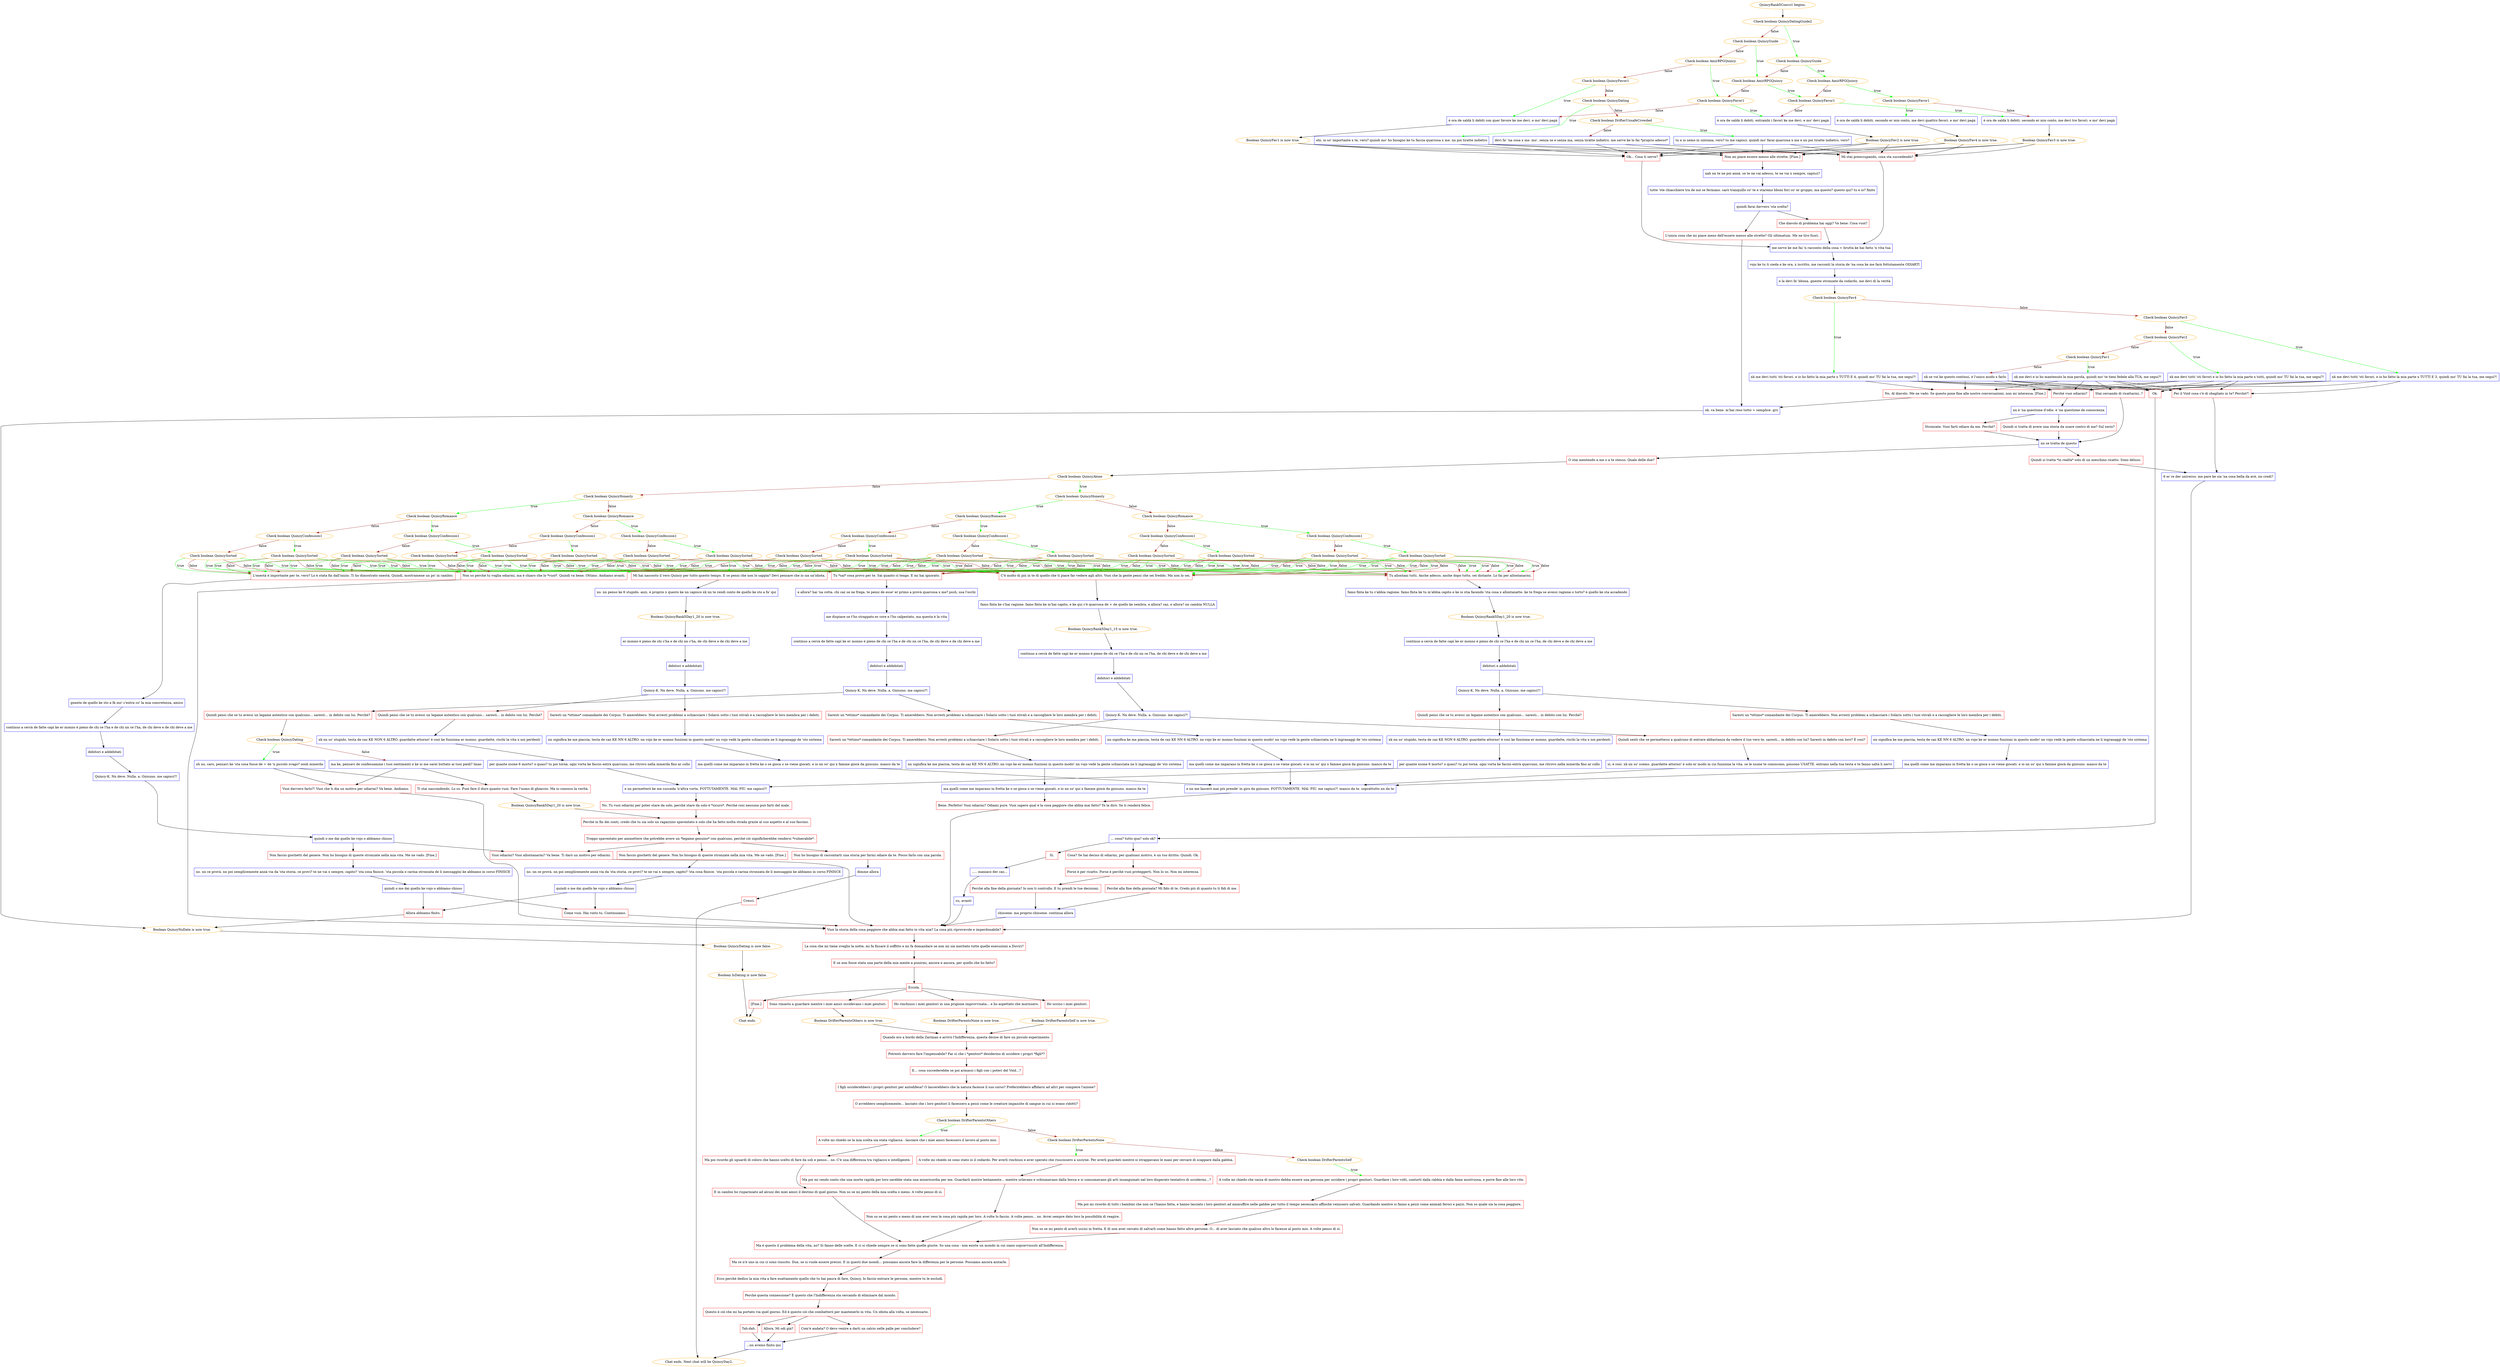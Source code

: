 digraph {
	"QuincyRank5Convo1 begins." [color=orange];
		"QuincyRank5Convo1 begins." -> j920046062;
	j920046062 [label="Check boolean QuincyDatingGuide2",color=orange];
		j920046062 -> j3409039876 [label=true,color=green];
		j920046062 -> j708089982 [label=false,color=brown];
	j3409039876 [label="Check boolean QuincyGuide",color=orange];
		j3409039876 -> j2793581694 [label=true,color=green];
		j3409039876 -> j992729101 [label=false,color=brown];
	j708089982 [label="Check boolean QuincyGuide",color=orange];
		j708089982 -> j992729101 [label=true,color=green];
		j708089982 -> j3862129622 [label=false,color=brown];
	j2793581694 [label="Check boolean AmirRPGQuincy",color=orange];
		j2793581694 -> j2452633168 [label=true,color=green];
		j2793581694 -> j684930221 [label=false,color=brown];
	j992729101 [label="Check boolean AmirRPGQuincy",color=orange];
		j992729101 -> j684930221 [label=true,color=green];
		j992729101 -> j1693453522 [label=false,color=brown];
	j3862129622 [label="Check boolean AmirRPGQuincy",color=orange];
		j3862129622 -> j1693453522 [label=true,color=green];
		j3862129622 -> j666547227 [label=false,color=brown];
	j2452633168 [label="Check boolean QuincyFavor1",color=orange];
		j2452633168 -> j701047680 [label=true,color=green];
		j2452633168 -> j4052194170 [label=false,color=brown];
	j684930221 [label="Check boolean QuincyFavor1",color=orange];
		j684930221 -> j4052194170 [label=true,color=green];
		j684930221 -> j2989377249 [label=false,color=brown];
	j1693453522 [label="Check boolean QuincyFavor1",color=orange];
		j1693453522 -> j2989377249 [label=true,color=green];
		j1693453522 -> j2379572756 [label=false,color=brown];
	j666547227 [label="Check boolean QuincyFavor1",color=orange];
		j666547227 -> j2379572756 [label=true,color=green];
		j666547227 -> j3355768634 [label=false,color=brown];
	j701047680 [label="è ora de saldà li debiti. secondo er mio conto, me devi quattro favori. e mo' devi pagà",shape=box,color=blue];
		j701047680 -> j3850502311;
	j4052194170 [label="è ora de saldà li debiti. secondo er mio conto, me devi tre favori. e mo' devi pagà",shape=box,color=blue];
		j4052194170 -> j3892029103;
	j2989377249 [label="è ora de saldà li debiti. entrambi i favori ke me devi. e mo' devi pagà",shape=box,color=blue];
		j2989377249 -> j2165949769;
	j2379572756 [label="è ora de saldà li debiti con quer favore ke me devi. e mo' devi pagà",shape=box,color=blue];
		j2379572756 -> j2285578180;
	j3355768634 [label="Check boolean QuincyDating",color=orange];
		j3355768634 -> j3537164034 [label=true,color=green];
		j3355768634 -> j948562555 [label=false,color=brown];
	j3850502311 [label="Boolean QuincyFav4 is now true.",color=orange];
		j3850502311 -> j2754815529;
		j3850502311 -> j3950733001;
		j3850502311 -> j2331091642;
	j3892029103 [label="Boolean QuincyFav3 is now true.",color=orange];
		j3892029103 -> j2754815529;
		j3892029103 -> j3950733001;
		j3892029103 -> j2331091642;
	j2165949769 [label="Boolean QuincyFav2 is now true.",color=orange];
		j2165949769 -> j2754815529;
		j2165949769 -> j3950733001;
		j2165949769 -> j2331091642;
	j2285578180 [label="Boolean QuincyFav1 is now true.",color=orange];
		j2285578180 -> j2754815529;
		j2285578180 -> j3950733001;
		j2285578180 -> j2331091642;
	j3537164034 [label="ehi. io so' importante x te, vero? quindi mo' ho bisogno ke tu faccia quarcosa x me. nn poi tiratte indietro",shape=box,color=blue];
		j3537164034 -> j2754815529;
		j3537164034 -> j3950733001;
		j3537164034 -> j2331091642;
	j948562555 [label="Check boolean DrifterUnsafeCrowded",color=orange];
		j948562555 -> j3639328748 [label=true,color=green];
		j948562555 -> j592000286 [label=false,color=brown];
	j2754815529 [label="Mi stai preoccupando, cosa sta succedendo?",shape=box,color=red];
		j2754815529 -> j4182161613;
	j3950733001 [label="Ok... Cosa ti serve?",shape=box,color=red];
		j3950733001 -> j4182161613;
	j2331091642 [label="Non mi piace essere messo alle strette. [Fine.]",shape=box,color=red];
		j2331091642 -> j2233540168;
	j3639328748 [label="tu e io semo in sintonia, vero? tu me capisci. quindi mo' farai quarcosa x me e nn poi tiratte indietro, vero?",shape=box,color=blue];
		j3639328748 -> j2754815529;
		j3639328748 -> j3950733001;
		j3639328748 -> j2331091642;
	j592000286 [label="devi fa' 'na cosa x me. mo', senza se e senza ma, senza tiratte indietro. me serve ke lo fai *proprio adesso*",shape=box,color=blue];
		j592000286 -> j2754815529;
		j592000286 -> j3950733001;
		j592000286 -> j2331091642;
	j4182161613 [label="me serve ke me fai 'n racconto della cosa + brutta ke hai fatto 'n vita tua",shape=box,color=blue];
		j4182161613 -> j593469380;
	j2233540168 [label="nah nn te ne poi annà. se te ne vai adesso, te ne vai x sempre, capisci?",shape=box,color=blue];
		j2233540168 -> j790139709;
	j593469380 [label="vojo ke tu ti sieda e ke ora, x iscritto, me racconti la storia de 'na cosa ke me farà fottutamente ODIARTI",shape=box,color=blue];
		j593469380 -> j3042526010;
	j790139709 [label="tutte 'ste chiacchiere tra de noi se fermano. sarò tranquillo co' te e staremo bboni fori co' er gruppo, ma questo? questo qui? tu e io? finito",shape=box,color=blue];
		j790139709 -> j3256667871;
	j3042526010 [label="e la devi fa' bbona. gnente stronzate da codardo, me devi dì la verità",shape=box,color=blue];
		j3042526010 -> j999068143;
	j3256667871 [label="quindi farai davvero 'sta scelta?",shape=box,color=blue];
		j3256667871 -> j3613909290;
		j3256667871 -> j3314827254;
	j999068143 [label="Check boolean QuincyFav4",color=orange];
		j999068143 -> j4100530249 [label=true,color=green];
		j999068143 -> j1529579463 [label=false,color=brown];
	j3613909290 [label="Che diavolo di problema hai oggi? Va bene. Cosa vuoi?",shape=box,color=red];
		j3613909290 -> j4182161613;
	j3314827254 [label="L'unica cosa che mi piace meno dell'essere messo alle strette? Gli ultimatum. Me ne tiro fuori.",shape=box,color=red];
		j3314827254 -> j1192106724;
	j4100530249 [label="xk me devi tutti 'sti favori. e io ho fatto la mia parte x TUTTI E 4, quindi mo' TU fai la tua, me segui?!",shape=box,color=blue];
		j4100530249 -> j2610755089;
		j4100530249 -> j3828215683;
		j4100530249 -> j2967118774;
		j4100530249 -> j2806334098;
		j4100530249 -> j564487489;
	j1529579463 [label="Check boolean QuincyFav3",color=orange];
		j1529579463 -> j2546203650 [label=true,color=green];
		j1529579463 -> j844654374 [label=false,color=brown];
	j1192106724 [label="ok. va bene. m'hai reso tutto + semplice. grz",shape=box,color=blue];
		j1192106724 -> j3567260245;
	j2610755089 [label="Perché vuoi odiarmi?",shape=box,color=red];
		j2610755089 -> j80919501;
	j3828215683 [label="Stai cercando di ricattarmi..?",shape=box,color=red];
		j3828215683 -> j282524374;
	j2967118774 [label="Per il Void cosa c'è di sbagliato in te? Perché?!",shape=box,color=red];
		j2967118774 -> j1377960834;
	j2806334098 [label="Ok.",shape=box,color=red];
		j2806334098 -> j2290016812;
	j564487489 [label="No. Al diavolo. Me ne vado. Se questo pone fine alle nostre conversazioni, non mi interessa. [Fine.]",shape=box,color=red];
		j564487489 -> j1192106724;
	j2546203650 [label="xk me devi tutti 'sti favori. e io ho fatto la mia parte x TUTTI E 3, quindi mo' TU fai la tua, me segui?!",shape=box,color=blue];
		j2546203650 -> j2610755089;
		j2546203650 -> j3828215683;
		j2546203650 -> j2967118774;
		j2546203650 -> j2806334098;
		j2546203650 -> j564487489;
	j844654374 [label="Check boolean QuincyFav2",color=orange];
		j844654374 -> j3374474091 [label=true,color=green];
		j844654374 -> j3570312103 [label=false,color=brown];
	j3567260245 [label="Boolean QuincyNoDate is now true.",color=orange];
		j3567260245 -> j3990685114;
	j80919501 [label="nn è 'na questione d'odio. è 'na questione de conoscenza",shape=box,color=blue];
		j80919501 -> j3738623921;
		j80919501 -> j2528314309;
	j282524374 [label="nn se tratta de questo",shape=box,color=blue];
		j282524374 -> j2803336845;
		j282524374 -> j3973840550;
	j1377960834 [label="6 er re der universo. me pare ke sia 'na cosa bella da avè, nn credi?",shape=box,color=blue];
		j1377960834 -> j4003692365;
	j2290016812 [label="... cosa? tutto qua? solo ok?",shape=box,color=blue];
		j2290016812 -> j1536586125;
		j2290016812 -> j2248952859;
	j3374474091 [label="xk me devi tutti 'sti favori e io ho fatto la mia parte x tutti, quindi mo' TU fai la tua, me segui?!",shape=box,color=blue];
		j3374474091 -> j2610755089;
		j3374474091 -> j3828215683;
		j3374474091 -> j2967118774;
		j3374474091 -> j2806334098;
		j3374474091 -> j564487489;
	j3570312103 [label="Check boolean QuincyFav1",color=orange];
		j3570312103 -> j581542371 [label=true,color=green];
		j3570312103 -> j3437782288 [label=false,color=brown];
	j3990685114 [label="Boolean QuincyDating is now false.",color=orange];
		j3990685114 -> j178902881;
	j3738623921 [label="Stronzate. Vuoi farti odiare da me. Perché?",shape=box,color=red];
		j3738623921 -> j282524374;
	j2528314309 [label="Quindi si tratta di avere una storia da usare contro di me? Sul serio?",shape=box,color=red];
		j2528314309 -> j282524374;
	j2803336845 [label="O stai mentendo a me o a te stesso. Quale delle due?",shape=box,color=red];
		j2803336845 -> j2291040823;
	j3973840550 [label="Quindi si tratta *in realtà* solo di un meschino ricatto. Sono deluso.",shape=box,color=red];
		j3973840550 -> j1377960834;
	j4003692365 [label="Vuoi la storia della cosa peggiore che abbia mai fatto in vita mia? La cosa più riprovevole e imperdonabile?",shape=box,color=red];
		j4003692365 -> j4077150881;
	j1536586125 [label="Cosa? Se hai deciso di odiarmi, per qualsiasi motivo, è un tuo diritto. Quindi. Ok.",shape=box,color=red];
		j1536586125 -> j913108804;
	j2248952859 [label="Sì.",shape=box,color=red];
		j2248952859 -> j3121111305;
	j581542371 [label="xk me devi e io ho mantenuto la mia parola, quindi mo' te tieni fedele alla TUA, me segui?!",shape=box,color=blue];
		j581542371 -> j2610755089;
		j581542371 -> j3828215683;
		j581542371 -> j2967118774;
		j581542371 -> j2806334098;
		j581542371 -> j564487489;
	j3437782288 [label="xk se voi ke questo continui, è l'unico modo x farlo",shape=box,color=blue];
		j3437782288 -> j2610755089;
		j3437782288 -> j3828215683;
		j3437782288 -> j2967118774;
		j3437782288 -> j2806334098;
		j3437782288 -> j564487489;
	j178902881 [label="Boolean IsDating is now false.",color=orange];
		j178902881 -> "Chat ends.";
	j2291040823 [label="Check boolean QuincyAlone",color=orange];
		j2291040823 -> j1113451167 [label=true,color=green];
		j2291040823 -> j1253471656 [label=false,color=brown];
	j4077150881 [label="La cosa che mi tiene sveglio la notte, mi fa fissare il soffitto e mi fa domandare se non mi sia meritato tutte quelle esecuzioni a Duviri?",shape=box,color=red];
		j4077150881 -> j2029712008;
	j913108804 [label="Forse è per ricatto. Forse è perché vuoi proteggerti. Non lo so. Non mi interessa.",shape=box,color=red];
		j913108804 -> j24288329;
		j913108804 -> j1997386774;
	j3121111305 [label="..... maniaco der caz...",shape=box,color=blue];
		j3121111305 -> j2657278891;
	"Chat ends." [color=orange];
	j1113451167 [label="Check boolean QuincyHonesty",color=orange];
		j1113451167 -> j824539182 [label=true,color=green];
		j1113451167 -> j3780194854 [label=false,color=brown];
	j1253471656 [label="Check boolean QuincyHonesty",color=orange];
		j1253471656 -> j1163638537 [label=true,color=green];
		j1253471656 -> j1140182934 [label=false,color=brown];
	j2029712008 [label="E se non fosse stata una parte della mia mente a punirmi, ancora e ancora, per quello che ho fatto?",shape=box,color=red];
		j2029712008 -> j2041636194;
	j24288329 [label="Perché alla fine della giornata? Io non ti controllo. E tu prendi le tue decisioni.",shape=box,color=red];
		j24288329 -> j1886758770;
	j1997386774 [label="Perché alla fine della giornata? Mi fido di te. Credo più di quanto tu ti fidi di me.",shape=box,color=red];
		j1997386774 -> j1886758770;
	j2657278891 [label="su, avanti",shape=box,color=blue];
		j2657278891 -> j4003692365;
	j824539182 [label="Check boolean QuincyRomance",color=orange];
		j824539182 -> j315404072 [label=true,color=green];
		j824539182 -> j3478217885 [label=false,color=brown];
	j3780194854 [label="Check boolean QuincyRomance",color=orange];
		j3780194854 -> j2055502529 [label=true,color=green];
		j3780194854 -> j4119627501 [label=false,color=brown];
	j1163638537 [label="Check boolean QuincyRomance",color=orange];
		j1163638537 -> j1060111291 [label=true,color=green];
		j1163638537 -> j2404098588 [label=false,color=brown];
	j1140182934 [label="Check boolean QuincyRomance",color=orange];
		j1140182934 -> j4140580768 [label=true,color=green];
		j1140182934 -> j1027183321 [label=false,color=brown];
	j2041636194 [label="Eccola.",shape=box,color=red];
		j2041636194 -> j2531474631;
		j2041636194 -> j2084011555;
		j2041636194 -> j1817480916;
		j2041636194 -> j4115718638;
	j1886758770 [label="chissene. ma proprio chissene. continua allora",shape=box,color=blue];
		j1886758770 -> j4003692365;
	j315404072 [label="Check boolean QuincyConfession1",color=orange];
		j315404072 -> j3143553015 [label=true,color=green];
		j315404072 -> j3417554635 [label=false,color=brown];
	j3478217885 [label="Check boolean QuincyConfession1",color=orange];
		j3478217885 -> j86347572 [label=true,color=green];
		j3478217885 -> j1988271962 [label=false,color=brown];
	j2055502529 [label="Check boolean QuincyConfession1",color=orange];
		j2055502529 -> j739763694 [label=true,color=green];
		j2055502529 -> j3727982245 [label=false,color=brown];
	j4119627501 [label="Check boolean QuincyConfession1",color=orange];
		j4119627501 -> j827962278 [label=true,color=green];
		j4119627501 -> j2674620912 [label=false,color=brown];
	j1060111291 [label="Check boolean QuincyConfession1",color=orange];
		j1060111291 -> j3882001094 [label=true,color=green];
		j1060111291 -> j3329172698 [label=false,color=brown];
	j2404098588 [label="Check boolean QuincyConfession1",color=orange];
		j2404098588 -> j4272927078 [label=true,color=green];
		j2404098588 -> j855491373 [label=false,color=brown];
	j4140580768 [label="Check boolean QuincyConfession1",color=orange];
		j4140580768 -> j3214866045 [label=true,color=green];
		j4140580768 -> j515765471 [label=false,color=brown];
	j1027183321 [label="Check boolean QuincyConfession1",color=orange];
		j1027183321 -> j1508847161 [label=true,color=green];
		j1027183321 -> j4070635666 [label=false,color=brown];
	j2531474631 [label="Sono rimasto a guardare mentre i miei amici uccidevano i miei genitori.",shape=box,color=red];
		j2531474631 -> j3995468325;
	j2084011555 [label="Ho rinchiuso i miei genitori in una prigione improvvisata... e ho aspettato che morissero.",shape=box,color=red];
		j2084011555 -> j267193157;
	j1817480916 [label="Ho ucciso i miei genitori.",shape=box,color=red];
		j1817480916 -> j2732791531;
	j4115718638 [label="[Fine.]",shape=box,color=red];
		j4115718638 -> "Chat ends.";
	j3143553015 [label="Check boolean QuincySorted",color=orange];
		j3143553015 -> j1808164147 [label=true,color=green];
		j3143553015 -> j3279245801 [label=true,color=green];
		j3143553015 -> j4009291608 [label=true,color=green];
		j3143553015 -> j3465270418 [label=true,color=green];
		j3143553015 -> j3561601172 [label=true,color=green];
		j3143553015 -> j1808164147 [label=false,color=brown];
		j3143553015 -> j3279245801 [label=false,color=brown];
		j3143553015 -> j4009291608 [label=false,color=brown];
		j3143553015 -> j3465270418 [label=false,color=brown];
		j3143553015 -> j1932590868 [label=false,color=brown];
	j3417554635 [label="Check boolean QuincySorted",color=orange];
		j3417554635 -> j1808164147 [label=true,color=green];
		j3417554635 -> j3279245801 [label=true,color=green];
		j3417554635 -> j4009291608 [label=true,color=green];
		j3417554635 -> j3561601172 [label=true,color=green];
		j3417554635 -> j1932590868 [label=true,color=green];
		j3417554635 -> j1808164147 [label=false,color=brown];
		j3417554635 -> j3279245801 [label=false,color=brown];
		j3417554635 -> j4009291608 [label=false,color=brown];
		j3417554635 -> j1932590868 [label=false,color=brown];
	j86347572 [label="Check boolean QuincySorted",color=orange];
		j86347572 -> j1808164147 [label=true,color=green];
		j86347572 -> j3279245801 [label=true,color=green];
		j86347572 -> j3465270418 [label=true,color=green];
		j86347572 -> j3561601172 [label=true,color=green];
		j86347572 -> j1932590868 [label=true,color=green];
		j86347572 -> j1808164147 [label=false,color=brown];
		j86347572 -> j3279245801 [label=false,color=brown];
		j86347572 -> j3465270418 [label=false,color=brown];
		j86347572 -> j1932590868 [label=false,color=brown];
	j1988271962 [label="Check boolean QuincySorted",color=orange];
		j1988271962 -> j1808164147 [label=true,color=green];
		j1988271962 -> j3279245801 [label=true,color=green];
		j1988271962 -> j3561601172 [label=true,color=green];
		j1988271962 -> j1932590868 [label=true,color=green];
		j1988271962 -> j1808164147 [label=false,color=brown];
		j1988271962 -> j3279245801 [label=false,color=brown];
		j1988271962 -> j1932590868 [label=false,color=brown];
	j739763694 [label="Check boolean QuincySorted",color=orange];
		j739763694 -> j1808164147 [label=true,color=green];
		j739763694 -> j4009291608 [label=true,color=green];
		j739763694 -> j3465270418 [label=true,color=green];
		j739763694 -> j3561601172 [label=true,color=green];
		j739763694 -> j1932590868 [label=true,color=green];
		j739763694 -> j1808164147 [label=false,color=brown];
		j739763694 -> j4009291608 [label=false,color=brown];
		j739763694 -> j3465270418 [label=false,color=brown];
	j3727982245 [label="Check boolean QuincySorted",color=orange];
		j3727982245 -> j1808164147 [label=true,color=green];
		j3727982245 -> j4009291608 [label=true,color=green];
		j3727982245 -> j3561601172 [label=true,color=green];
		j3727982245 -> j1932590868 [label=true,color=green];
		j3727982245 -> j1808164147 [label=false,color=brown];
		j3727982245 -> j4009291608 [label=false,color=brown];
		j3727982245 -> j1932590868 [label=false,color=brown];
	j827962278 [label="Check boolean QuincySorted",color=orange];
		j827962278 -> j1808164147 [label=true,color=green];
		j827962278 -> j3465270418 [label=true,color=green];
		j827962278 -> j3561601172 [label=true,color=green];
		j827962278 -> j1932590868 [label=true,color=green];
		j827962278 -> j1808164147 [label=false,color=brown];
		j827962278 -> j3465270418 [label=false,color=brown];
		j827962278 -> j1932590868 [label=false,color=brown];
	j2674620912 [label="Check boolean QuincySorted",color=orange];
		j2674620912 -> j1808164147 [label=true,color=green];
		j2674620912 -> j3561601172 [label=true,color=green];
		j2674620912 -> j1932590868 [label=true,color=green];
		j2674620912 -> j1808164147 [label=false,color=brown];
		j2674620912 -> j1932590868 [label=false,color=brown];
	j3882001094 [label="Check boolean QuincySorted",color=orange];
		j3882001094 -> j3279245801 [label=true,color=green];
		j3882001094 -> j4009291608 [label=true,color=green];
		j3882001094 -> j3465270418 [label=true,color=green];
		j3882001094 -> j3561601172 [label=true,color=green];
		j3882001094 -> j1932590868 [label=true,color=green];
		j3882001094 -> j3279245801 [label=false,color=brown];
		j3882001094 -> j4009291608 [label=false,color=brown];
		j3882001094 -> j3465270418 [label=false,color=brown];
		j3882001094 -> j1932590868 [label=false,color=brown];
	j3329172698 [label="Check boolean QuincySorted",color=orange];
		j3329172698 -> j3279245801 [label=true,color=green];
		j3329172698 -> j4009291608 [label=true,color=green];
		j3329172698 -> j3561601172 [label=true,color=green];
		j3329172698 -> j1932590868 [label=true,color=green];
		j3329172698 -> j3279245801 [label=false,color=brown];
		j3329172698 -> j4009291608 [label=false,color=brown];
		j3329172698 -> j1932590868 [label=false,color=brown];
	j4272927078 [label="Check boolean QuincySorted",color=orange];
		j4272927078 -> j3279245801 [label=true,color=green];
		j4272927078 -> j3465270418 [label=true,color=green];
		j4272927078 -> j3561601172 [label=true,color=green];
		j4272927078 -> j1932590868 [label=true,color=green];
		j4272927078 -> j3279245801 [label=false,color=brown];
		j4272927078 -> j3465270418 [label=false,color=brown];
		j4272927078 -> j1932590868 [label=false,color=brown];
	j855491373 [label="Check boolean QuincySorted",color=orange];
		j855491373 -> j3279245801 [label=true,color=green];
		j855491373 -> j3561601172 [label=true,color=green];
		j855491373 -> j1932590868 [label=true,color=green];
		j855491373 -> j3279245801 [label=false,color=brown];
		j855491373 -> j1932590868 [label=false,color=brown];
	j3214866045 [label="Check boolean QuincySorted",color=orange];
		j3214866045 -> j4009291608 [label=true,color=green];
		j3214866045 -> j3465270418 [label=true,color=green];
		j3214866045 -> j3561601172 [label=true,color=green];
		j3214866045 -> j1932590868 [label=true,color=green];
		j3214866045 -> j4009291608 [label=false,color=brown];
		j3214866045 -> j3465270418 [label=false,color=brown];
		j3214866045 -> j1932590868 [label=false,color=brown];
	j515765471 [label="Check boolean QuincySorted",color=orange];
		j515765471 -> j4009291608 [label=true,color=green];
		j515765471 -> j3561601172 [label=true,color=green];
		j515765471 -> j1932590868 [label=true,color=green];
		j515765471 -> j4009291608 [label=false,color=brown];
		j515765471 -> j1932590868 [label=false,color=brown];
	j1508847161 [label="Check boolean QuincySorted",color=orange];
		j1508847161 -> j3465270418 [label=true,color=green];
		j1508847161 -> j3561601172 [label=true,color=green];
		j1508847161 -> j1932590868 [label=true,color=green];
		j1508847161 -> j3465270418 [label=false,color=brown];
		j1508847161 -> j1932590868 [label=false,color=brown];
	j4070635666 [label="Check boolean QuincySorted",color=orange];
		j4070635666 -> j3561601172 [label=true,color=green];
		j4070635666 -> j1932590868 [label=true,color=green];
		j4070635666 -> j1932590868 [label=false,color=brown];
	j3995468325 [label="Boolean DrifterParentsOthers is now true.",color=orange];
		j3995468325 -> j1996370548;
	j267193157 [label="Boolean DrifterParentsNone is now true.",color=orange];
		j267193157 -> j1996370548;
	j2732791531 [label="Boolean DrifterParentsSelf is now true.",color=orange];
		j2732791531 -> j1996370548;
	j1808164147 [label="Tu allontani tutti. Anche adesso, anche dopo tutto, sei distante. Lo fai per allontanarmi.",shape=box,color=red];
		j1808164147 -> j498397775;
	j3279245801 [label="L'onestà è importante per te, vero? Lo è stata fin dall'inizio. Ti ho dimostrato onestà. Quindi, mostramene un po' in cambio.",shape=box,color=red];
		j3279245801 -> j3669102332;
	j4009291608 [label="C'è molto di più in te di quello che ti piace far vedere agli altri. Vuoi che la gente pensi che sei freddo. Ma non lo sei.",shape=box,color=red];
		j4009291608 -> j3894856589;
	j3465270418 [label="Tu *sai* cosa provo per te. Sai quanto ci tengo. E mi hai ignorato.",shape=box,color=red];
		j3465270418 -> j2802122560;
	j3561601172 [label="Mi hai nascosto il vero Quincy per tutto questo tempo. E se pensi che non lo sappia? Devi pensare che io sia un'idiota.",shape=box,color=red];
		j3561601172 -> j3870810176;
	j1932590868 [label="Non so perché tu voglia odiarmi, ma è chiaro che lo *vuoi*. Quindi va bene. Ottimo. Andiamo avanti.",shape=box,color=red];
		j1932590868 -> j4003692365;
	j1996370548 [label="Quando ero a bordo della Zariman e arrivò l'Indifferenza, questa decise di fare un piccolo esperimento.",shape=box,color=red];
		j1996370548 -> j3002967633;
	j498397775 [label="famo finta ke tu c'abbia ragione. famo finta ke tu m'abbia capito e ke io stia facendo 'sta cosa x allontanatte. ke te frega se avessi ragione o torto? è quello ke sta accadendo",shape=box,color=blue];
		j498397775 -> j156036622;
	j3669102332 [label="gnente de quello ke sto a fà mo' c'entra co' la mia concretezza, amico",shape=box,color=blue];
		j3669102332 -> j3794133298;
	j3894856589 [label="famo finta ke c'hai ragione. famo finta ke m'hai capito, e ke qui c'è quarcosa de + de quello ke sembra. e allora? caz, e allora? nn cambia NULLA",shape=box,color=blue];
		j3894856589 -> j2279400909;
	j2802122560 [label="e allora? hai 'na cotta. chi caz se ne frega. te pensi de esse' er primo a provà quarcosa x me? pssh, usa l'occhi",shape=box,color=blue];
		j2802122560 -> j1461408102;
	j3870810176 [label="no. nn penso ke 6 stupido. anzi. è proprio x questo ke nn capisco xk nn te rendi conto de quello ke sto a fa' qui",shape=box,color=blue];
		j3870810176 -> j875621205;
	j3002967633 [label="Potresti davvero fare l'impensabile? Far sì che i *genitori* desiderino di uccidere i propri *figli*?",shape=box,color=red];
		j3002967633 -> j2817545296;
	j156036622 [label="Boolean QuincyRank5Day1_20 is now true.",color=orange];
		j156036622 -> j1999241838;
	j3794133298 [label="continuo a cercà de fatte capì ke er monno è pieno de chi ce l'ha e de chi nn ce l'ha, de chi deve e de chi deve a me",shape=box,color=blue];
		j3794133298 -> j3849163086;
	j2279400909 [label="Boolean QuincyRank5Day1_15 is now true.",color=orange];
		j2279400909 -> j1210938893;
	j1461408102 [label="me dispiace se t'ho strappato er core e l'ho calpestato, ma questa è la vita",shape=box,color=blue];
		j1461408102 -> j1021567646;
	j875621205 [label="Boolean QuincyRank5Day1_20 is now true.",color=orange];
		j875621205 -> j1645710013;
	j2817545296 [label="E... cosa succederebbe se poi armassi i figli con i poteri del Void...?",shape=box,color=red];
		j2817545296 -> j1824726539;
	j1999241838 [label="continuo a cercà de fatte capì ke er monno è pieno de chi ce l'ha e de chi nn ce l'ha, de chi deve e de chi deve a me",shape=box,color=blue];
		j1999241838 -> j691042399;
	j3849163086 [label="debitori e addebitati",shape=box,color=blue];
		j3849163086 -> j1392142879;
	j1210938893 [label="continuo a cercà de fatte capì ke er monno è pieno de chi ce l'ha e de chi nn ce l'ha, de chi deve e de chi deve a me",shape=box,color=blue];
		j1210938893 -> j89138398;
	j1021567646 [label="continuo a cercà de fatte capì ke er monno è pieno de chi ce l'ha e de chi nn ce l'ha, de chi deve e de chi deve a me",shape=box,color=blue];
		j1021567646 -> j3765689366;
	j1645710013 [label="er monno è pieno de chi c'ha e de chi nn c'ha, de chi deve e de chi deve a me",shape=box,color=blue];
		j1645710013 -> j2635785269;
	j1824726539 [label="I figli ucciderebbero i propri genitori per autodifesa? O lascerebbero che la natura facesse il suo corso? Preferirebbero affidarsi ad altri per compiere l'azione?",shape=box,color=red];
		j1824726539 -> j183858887;
	j691042399 [label="debitori e addebitati",shape=box,color=blue];
		j691042399 -> j3444702274;
	j1392142879 [label="Quincy-K. Nn deve. Nulla. a. Gnisuno. me capisci?!",shape=box,color=blue];
		j1392142879 -> j865456278;
	j89138398 [label="debitori e addebitati",shape=box,color=blue];
		j89138398 -> j2409782959;
	j3765689366 [label="debitori e addebitati",shape=box,color=blue];
		j3765689366 -> j3876276558;
	j2635785269 [label="debitori e addebitati",shape=box,color=blue];
		j2635785269 -> j1544228552;
	j183858887 [label="O avrebbero semplicemente... lasciato che i loro genitori li facessero a pezzi come le creature impazzite di sangue in cui si erano ridotti?",shape=box,color=red];
		j183858887 -> j1749718714;
	j3444702274 [label="Quincy-K. Nn deve. Nulla. a. Gnisuno. me capisci?!",shape=box,color=blue];
		j3444702274 -> j2625575556;
		j3444702274 -> j876196643;
	j865456278 [label="quindi o me dai quello ke vojo o abbiamo chiuso",shape=box,color=blue];
		j865456278 -> j2739700701;
		j865456278 -> j1017829196;
	j2409782959 [label="Quincy-K. Nn deve. Nulla. a. Gnisuno. me capisci?!",shape=box,color=blue];
		j2409782959 -> j660966500;
		j2409782959 -> j640602325;
	j3876276558 [label="Quincy-K. Nn deve. Nulla. a. Gnisuno. me capisci?!",shape=box,color=blue];
		j3876276558 -> j137257727;
		j3876276558 -> j3095692817;
	j1544228552 [label="Quincy-K. Nn deve. Nulla. a. Gnisuno. me capisci?!",shape=box,color=blue];
		j1544228552 -> j3743829925;
		j1544228552 -> j1464515591;
	j1749718714 [label="Check boolean DrifterParentsOthers",color=orange];
		j1749718714 -> j2688135329 [label=true,color=green];
		j1749718714 -> j545471543 [label=false,color=brown];
	j2625575556 [label="Quindi pensi che se tu avessi un legame autentico con qualcuno... saresti... in debito con lui. Perché?",shape=box,color=red];
		j2625575556 -> j2014719800;
	j876196643 [label="Saresti un *ottimo* comandante dei Corpus. Ti amerebbero. Non avresti problemi a schiacciare i Solaris sotto i tuoi stivali e a raccogliere le loro membra per i debiti.",shape=box,color=red];
		j876196643 -> j3760355968;
	j2739700701 [label="Non faccio giochetti del genere. Non ho bisogno di queste stronzate nella mia vita. Me ne vado. [Fine.]",shape=box,color=red];
		j2739700701 -> j2214978137;
	j1017829196 [label="Vuoi odiarmi? Vuoi allontanarmi? Va bene. Ti darò un motivo per odiarmi.",shape=box,color=red];
		j1017829196 -> j4003692365;
	j660966500 [label="Quindi senti che se permettessi a qualcuno di entrare abbastanza da vedere il tuo vero te, saresti... in debito con lui? Saresti in debito con loro? È così?",shape=box,color=red];
		j660966500 -> j2957808101;
	j640602325 [label="Saresti un *ottimo* comandante dei Corpus. Ti amerebbero. Non avresti problemi a schiacciare i Solaris sotto i tuoi stivali e a raccogliere le loro membra per i debiti.",shape=box,color=red];
		j640602325 -> j2558635252;
	j137257727 [label="Quindi pensi che se tu avessi un legame autentico con qualcuno... saresti... in debito con lui. Perché?",shape=box,color=red];
		j137257727 -> j1878715097;
	j3095692817 [label="Saresti un *ottimo* comandante dei Corpus. Ti amerebbero. Non avresti problemi a schiacciare i Solaris sotto i tuoi stivali e a raccogliere le loro membra per i debiti.",shape=box,color=red];
		j3095692817 -> j152303940;
	j3743829925 [label="Quindi pensi che se tu avessi un legame autentico con qualcuno... saresti... in debito con lui. Perché?",shape=box,color=red];
		j3743829925 -> j557304762;
	j1464515591 [label="Saresti un *ottimo* comandante dei Corpus. Ti amerebbero. Non avresti problemi a schiacciare i Solaris sotto i tuoi stivali e a raccogliere le loro membra per i debiti.",shape=box,color=red];
		j1464515591 -> j4197901006;
	j2688135329 [label="A volte mi chiedo se la mia scelta sia stata vigliacca - lasciare che i miei amici facessero il lavoro al posto mio.",shape=box,color=red];
		j2688135329 -> j4084263890;
	j545471543 [label="Check boolean DrifterParentsNone",color=orange];
		j545471543 -> j135516595 [label=true,color=green];
		j545471543 -> j2914683483 [label=false,color=brown];
	j2014719800 [label="xk nn so' stupido, testa de caz KE NON 6 ALTRO. guardatte attorno! è così ke funziona er monno. guardatte, rischi la vita x noi perdenti",shape=box,color=blue];
		j2014719800 -> j1062294780;
	j3760355968 [label="nn significa ke me piaccia, testa de caz KE NN 6 ALTRO. nn vojo ke er monno funzioni in questo modo! nn vojo vedè la gente schiacciata ne li ingranaggi de 'sto sistema",shape=box,color=blue];
		j3760355968 -> j3234271889;
	j2214978137 [label="no. nn ce provà. nn poi semplicemente annà via da 'sta storia. ce provi? te ne vai x sempre, capito? 'sta cosa finisce. 'sta piccola e carina stronzata de li messaggini ke abbiamo in corso FINISCE",shape=box,color=blue];
		j2214978137 -> j2068299226;
	j2957808101 [label="sì, è così. xk nn so' scemo. guardatte attorno! è solo er modo in cui funziona la vita. se le xsone te conoscono, possono USATTE. entrano nella tua testa e te fanno saltà li nervi",shape=box,color=blue];
		j2957808101 -> j3507954442;
	j2558635252 [label="nn significa ke me piaccia, testa de caz KE NN 6 ALTRO. nn vojo ke er monno funzioni in questo modo! nn vojo vedè la gente schiacciata ne li ingranaggi de 'sto sistema",shape=box,color=blue];
		j2558635252 -> j2790166950;
	j1878715097 [label="Check boolean QuincyDating",color=orange];
		j1878715097 -> j3872364202 [label=true,color=green];
		j1878715097 -> j1843615001 [label=false,color=brown];
	j152303940 [label="nn significa ke me piaccia, testa de caz KE NN 6 ALTRO. nn vojo ke er monno funzioni in questo modo! nn vojo vedè la gente schiacciata ne li ingranaggi de 'sto sistema",shape=box,color=blue];
		j152303940 -> j1053637464;
	j557304762 [label="xk nn so' stupido, testa de caz KE NON 6 ALTRO. guardatte attorno! è così ke funziona er monno. guardatte, rischi la vita x noi perdenti",shape=box,color=blue];
		j557304762 -> j3585033986;
	j4197901006 [label="nn significa ke me piaccia, testa de caz KE NN 6 ALTRO. nn vojo ke er monno funzioni in questo modo! nn vojo vedè la gente schiacciata ne li ingranaggi de 'sto sistema",shape=box,color=blue];
		j4197901006 -> j1622539797;
	j4084263890 [label="Ma poi ricordo gli sguardi di coloro che hanno scelto di fare da soli e penso... no. C'è una differenza tra vigliacco e intelligente.",shape=box,color=red];
		j4084263890 -> j1629675467;
	j135516595 [label="A volte mi chiedo se sono stato io il codardo. Per averli rinchiusi e aver sperato che riuscissero a uscirne. Per averli guardati mentre si strappavano le mani per cercare di scappare dalla gabbia.",shape=box,color=red];
		j135516595 -> j2110659878;
	j2914683483 [label="Check boolean DrifterParentsSelf",color=orange];
		j2914683483 -> j1748191303 [label=true,color=green];
	j1062294780 [label="per quante xsone 6 morto? o quasi? tu poi tornà. ogni vorta ke faccio entrà quarcuno, me ritrovo nella mmerda fino ar collo",shape=box,color=blue];
		j1062294780 -> j1775282021;
	j3234271889 [label="ma quelli come me imparano in fretta ke o se gioca o se viene giocati. e io nn so' qui x famme giocà da gnisuno. manco da te",shape=box,color=blue];
		j3234271889 -> j3507954442;
	j2068299226 [label="quindi o me dai quello ke vojo o abbiamo chiuso",shape=box,color=blue];
		j2068299226 -> j945752656;
		j2068299226 -> j1300420635;
	j3507954442 [label="e nn me lascerò mai più prende' in giro da gnisuno. FOTTUTAMENTE. MAI. PIÙ. me capisci?! manco da te. soprattutto nn da te",shape=box,color=blue];
		j3507954442 -> j1041762392;
	j2790166950 [label="ma quelli come me imparano in fretta ke o se gioca o se viene giocati. e io nn so' qui x famme giocà da gnisuno. manco da te",shape=box,color=blue];
		j2790166950 -> j1041762392;
	j3872364202 [label="oh no, caro, pensavi ke 'sta cosa fosse de + de 'n piccolo svago? oooh mmerda",shape=box,color=blue];
		j3872364202 -> j1153048572;
		j3872364202 -> j147650071;
	j1843615001 [label="ma ke, pensavi de confessamme i tuoi sentimenti e ke io me sarei buttato ai tuoi piedi? lmao",shape=box,color=blue];
		j1843615001 -> j1153048572;
		j1843615001 -> j147650071;
	j1053637464 [label="ma quelli come me imparano in fretta ke o se gioca o se viene giocati. e io nn so' qui x famme giocà da gnisuno. manco da te",shape=box,color=blue];
		j1053637464 -> j3507954442;
	j3585033986 [label="per quante xsone 6 morto? o quasi? tu poi tornà. ogni vorta ke faccio entrà quarcuno, me ritrovo nella mmerda fino ar collo",shape=box,color=blue];
		j3585033986 -> j1775282021;
	j1622539797 [label="ma quelli come me imparano in fretta ke o se gioca o se viene giocati. e io nn so' qui x famme giocà da gnisuno. manco da te",shape=box,color=blue];
		j1622539797 -> j3507954442;
	j1629675467 [label="E in cambio ho risparmiato ad alcuni dei miei amici il destino di quel giorno. Non so se mi pento della mia scelta o meno. A volte penso di sì.",shape=box,color=red];
		j1629675467 -> j3918003670;
	j2110659878 [label="Ma poi mi rendo conto che una morte rapida per loro sarebbe stata una misericordia per me. Guardarli morire lentamente... mentre urlavano e schiumavano dalla bocca e si consumavano gli arti insanguinati nel loro disperato tentativo di uccidermi...?",shape=box,color=red];
		j2110659878 -> j3833522563;
	j1748191303 [label="A volte mi chiedo che razza di mostro debba essere una persona per uccidere i propri genitori. Guardare i loro volti, contorti dalla rabbia e dalla fame mostruosa, e porre fine alle loro vite.",shape=box,color=red];
		j1748191303 -> j3482736119;
	j1775282021 [label="e nn permetterò ke me succeda 'n'altra vorta. FOTTUTAMENTE. MAI. PIÙ. me capisci?!",shape=box,color=blue];
		j1775282021 -> j2387885898;
	j945752656 [label="Allora abbiamo finito.",shape=box,color=red];
		j945752656 -> j3567260245;
	j1300420635 [label="Come vuoi. Hai vinto tu. Continuiamo.",shape=box,color=red];
		j1300420635 -> j4003692365;
	j1041762392 [label="Bene. Perfetto! Vuoi odiarmi? Odiami pure. Vuoi sapere qual è la cosa peggiore che abbia mai fatto? Te la dirò. Se ti renderà felice.",shape=box,color=red];
		j1041762392 -> j4003692365;
	j1153048572 [label="Ti stai nascondendo. Lo so. Puoi fare il duro quanto vuoi. Fare l'uomo di ghiaccio. Ma io conosco la verità.",shape=box,color=red];
		j1153048572 -> j2620371708;
	j147650071 [label="Vuoi davvero farlo?! Vuoi che ti dia un motivo per odiarmi? Va bene. Andiamo.",shape=box,color=red];
		j147650071 -> j4003692365;
	j3918003670 [label="Ma è questo il problema della vita, no? Si fanno delle scelte. E ci si chiede sempre se si sono fatte quelle giuste. So una cosa - non esiste un mondo in cui siano sopravvissuti all'Indifferenza.",shape=box,color=red];
		j3918003670 -> j1572752988;
	j3833522563 [label="Non so se mi pento o meno di non aver reso la cosa più rapida per loro. A volte lo faccio. A volte penso... no. Avrei sempre dato loro la possibilità di reagire.",shape=box,color=red];
		j3833522563 -> j3918003670;
	j3482736119 [label="Ma poi mi ricordo di tutti i bambini che non ce l'hanno fatta, e hanno lasciato i loro genitori ad ammuffire nelle gabbie per tutto il tempo necessario affinché venissero salvati. Guardando mentre si fanno a pezzi come animali feroci e pazzi. Non so quale sia la cosa peggiore.",shape=box,color=red];
		j3482736119 -> j3155560549;
	j2387885898 [label="No. Tu vuoi odiarmi per poter stare da solo, perché stare da solo è *sicuro*. Perché così nessuno può farti del male.",shape=box,color=red];
		j2387885898 -> j83642112;
	j2620371708 [label="Boolean QuincyRank5Day1_20 is now true.",color=orange];
		j2620371708 -> j83642112;
	j1572752988 [label="Ma ce n'è uno in cui ci sono riuscito. Due, se si vuole essere precisi. E in questi due mondi... possiamo ancora fare la differenza per le persone. Possiamo ancora aiutarle.",shape=box,color=red];
		j1572752988 -> j1144398283;
	j3155560549 [label="Non so se mi pento di averli uccisi in fretta. E di non aver cercato di salvarli come hanno fatto altre persone. O... di aver lasciato che qualcun altro lo facesse al posto mio. A volte penso di sì.",shape=box,color=red];
		j3155560549 -> j3918003670;
	j83642112 [label="Perché in fin dei conti, credo che tu sia solo un ragazzino spaventato e solo che ha fatto molta strada grazie al suo aspetto e al suo fascino.",shape=box,color=red];
		j83642112 -> j982634571;
	j1144398283 [label="Ecco perché dedico la mia vita a fare esattamente quello che tu hai paura di fare, Quincy. Io faccio entrare le persone, mentre tu le escludi.",shape=box,color=red];
		j1144398283 -> j725367150;
	j982634571 [label="Troppo spaventato per ammettere che potrebbe avere un *legame genuino* con qualcuno, perché ciò significherebbe rendersi *vulnerabile*.",shape=box,color=red];
		j982634571 -> j2350573062;
		j982634571 -> j290083776;
		j982634571 -> j1017829196;
	j725367150 [label="Perché questa connessione? È questo che l'Indifferenza sta cercando di eliminare dal mondo.",shape=box,color=red];
		j725367150 -> j616969768;
	j2350573062 [label="Non ho bisogno di raccontarti una storia per farmi odiare da te. Posso farlo con una parola.",shape=box,color=red];
		j2350573062 -> j2029699737;
	j290083776 [label="Non faccio giochetti del genere. Non ho bisogno di queste stronzate nella mia vita. Me ne vado. [Fine.]",shape=box,color=red];
		j290083776 -> j2183054107;
	j616969768 [label="Questo è ciò che mi ha portato via quel giorno. Ed è questo ciò che combatterò per mantenerlo in vita. Un idiota alla volta, se necessario.",shape=box,color=red];
		j616969768 -> j3048390947;
		j616969768 -> j1102170818;
		j616969768 -> j2240789415;
	j2029699737 [label="dimme allora",shape=box,color=blue];
		j2029699737 -> j2793633172;
	j2183054107 [label="no. nn ce provà. nn poi semplicemente annà via da 'sta storia. ce provi? te ne vai x sempre, capito? 'sta cosa finisce. 'sta piccola e carina stronzata de li messaggini ke abbiamo in corso FINISCE",shape=box,color=blue];
		j2183054107 -> j382934293;
	j3048390947 [label="Allora. Mi odi già?",shape=box,color=red];
		j3048390947 -> j3401730667;
	j1102170818 [label="Com'è andata? O devo venire a darti un calcio nelle palle per concludere?",shape=box,color=red];
		j1102170818 -> j3401730667;
	j2240789415 [label="Tah-dah.",shape=box,color=red];
		j2240789415 -> j3401730667;
	j2793633172 [label="Cresci.",shape=box,color=red];
		j2793633172 -> "Chat ends. Next chat will be QuincyDay2.";
	j382934293 [label="quindi o me dai quello ke vojo o abbiamo chiuso",shape=box,color=blue];
		j382934293 -> j945752656;
		j382934293 -> j1300420635;
	j3401730667 [label="...nn avemo finito qui",shape=box,color=blue];
		j3401730667 -> "Chat ends. Next chat will be QuincyDay2.";
	"Chat ends. Next chat will be QuincyDay2." [color=orange];
}